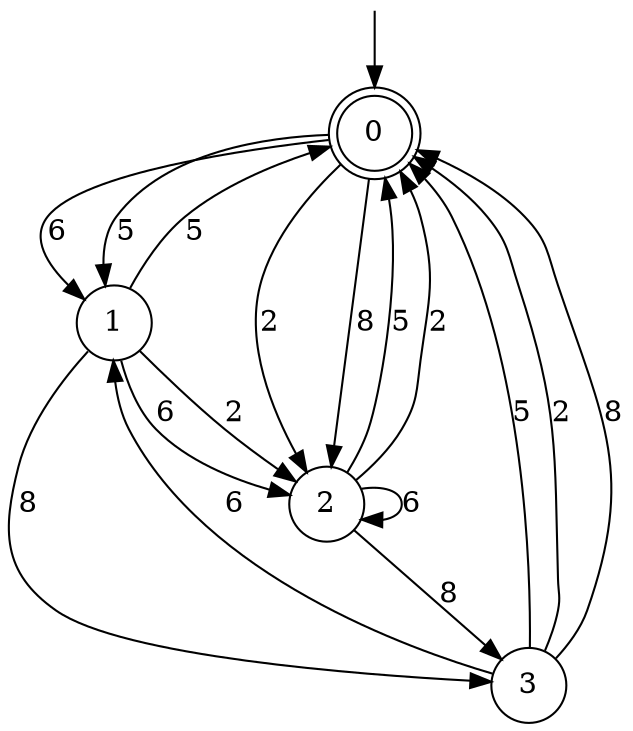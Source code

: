 digraph g {

	s0 [shape="doublecircle" label="0"];
	s1 [shape="circle" label="1"];
	s2 [shape="circle" label="2"];
	s3 [shape="circle" label="3"];
	s0 -> s1 [label="6"];
	s0 -> s1 [label="5"];
	s0 -> s2 [label="2"];
	s0 -> s2 [label="8"];
	s1 -> s2 [label="6"];
	s1 -> s0 [label="5"];
	s1 -> s2 [label="2"];
	s1 -> s3 [label="8"];
	s2 -> s2 [label="6"];
	s2 -> s0 [label="5"];
	s2 -> s0 [label="2"];
	s2 -> s3 [label="8"];
	s3 -> s1 [label="6"];
	s3 -> s0 [label="5"];
	s3 -> s0 [label="2"];
	s3 -> s0 [label="8"];

__start0 [label="" shape="none" width="0" height="0"];
__start0 -> s0;

}
